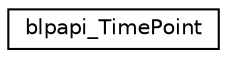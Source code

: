 digraph "Graphical Class Hierarchy"
{
  edge [fontname="Helvetica",fontsize="10",labelfontname="Helvetica",labelfontsize="10"];
  node [fontname="Helvetica",fontsize="10",shape=record];
  rankdir="LR";
  Node1 [label="blpapi_TimePoint",height=0.2,width=0.4,color="black", fillcolor="white", style="filled",URL="$structblpapi___time_point.html"];
}
